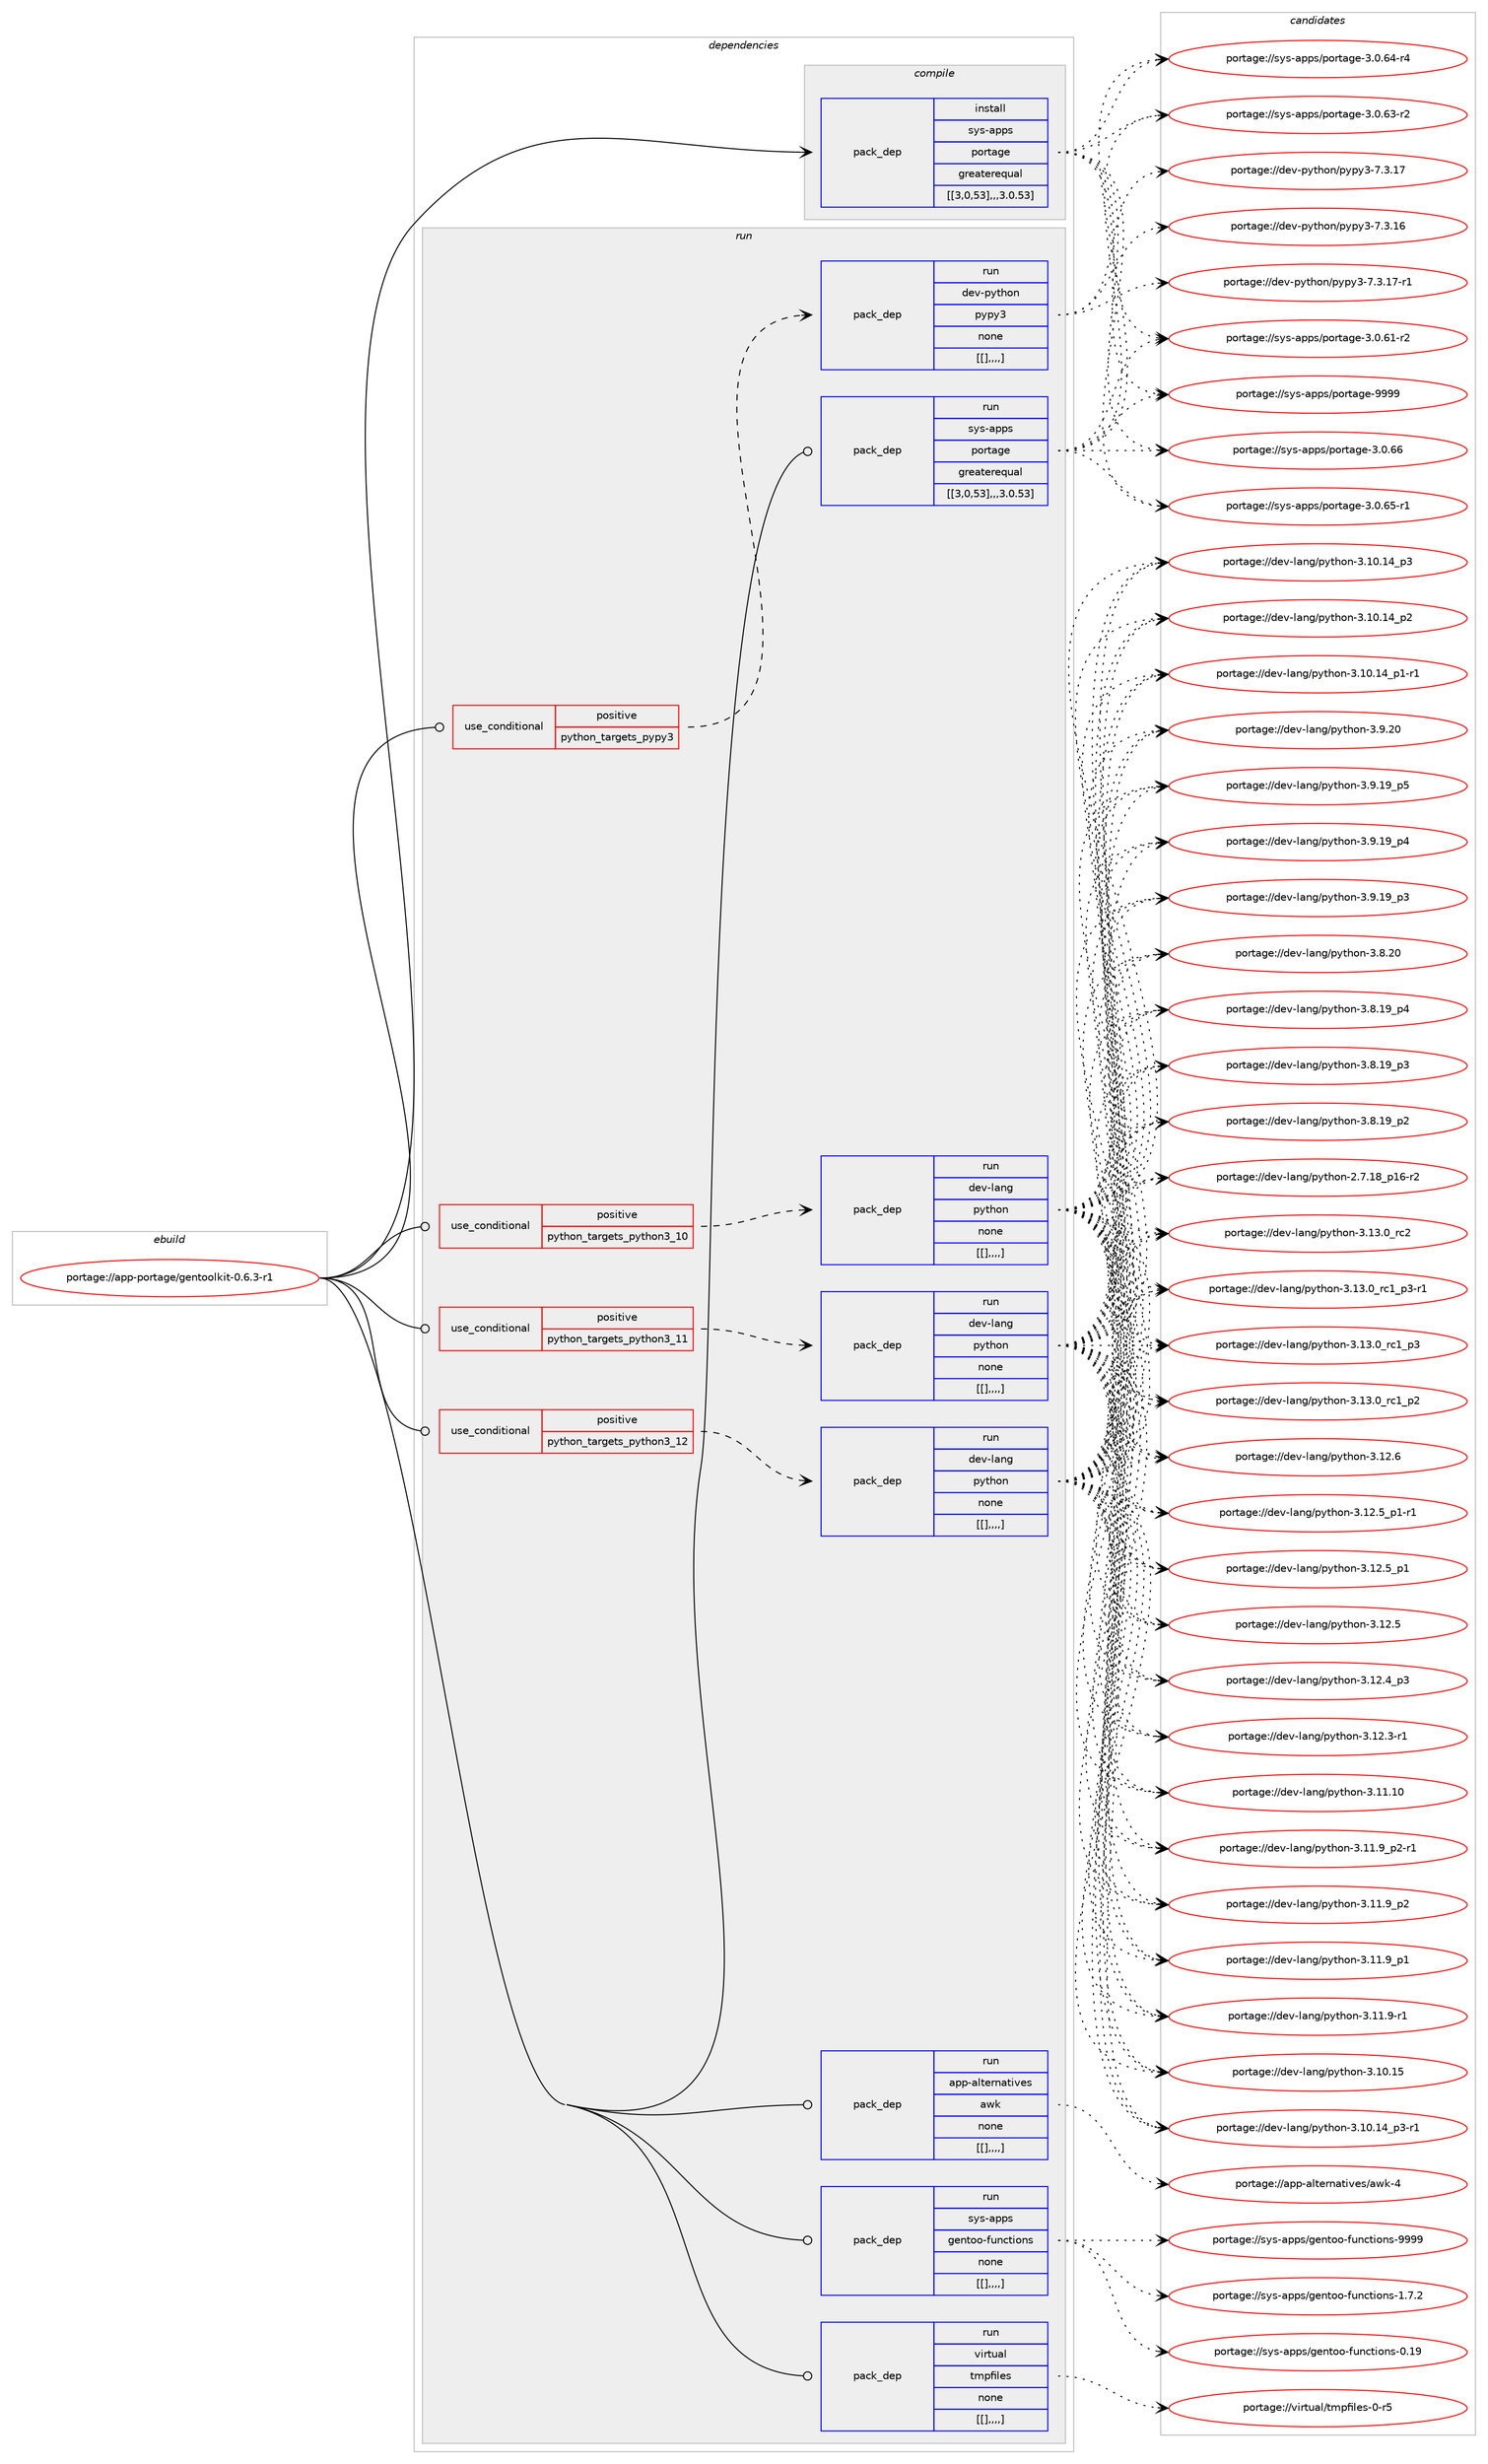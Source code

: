digraph prolog {

# *************
# Graph options
# *************

newrank=true;
concentrate=true;
compound=true;
graph [rankdir=LR,fontname=Helvetica,fontsize=10,ranksep=1.5];#, ranksep=2.5, nodesep=0.2];
edge  [arrowhead=vee];
node  [fontname=Helvetica,fontsize=10];

# **********
# The ebuild
# **********

subgraph cluster_leftcol {
color=gray;
label=<<i>ebuild</i>>;
id [label="portage://app-portage/gentoolkit-0.6.3-r1", color=red, width=4, href="../app-portage/gentoolkit-0.6.3-r1.svg"];
}

# ****************
# The dependencies
# ****************

subgraph cluster_midcol {
color=gray;
label=<<i>dependencies</i>>;
subgraph cluster_compile {
fillcolor="#eeeeee";
style=filled;
label=<<i>compile</i>>;
subgraph pack36376 {
dependency51073 [label=<<TABLE BORDER="0" CELLBORDER="1" CELLSPACING="0" CELLPADDING="4" WIDTH="220"><TR><TD ROWSPAN="6" CELLPADDING="30">pack_dep</TD></TR><TR><TD WIDTH="110">install</TD></TR><TR><TD>sys-apps</TD></TR><TR><TD>portage</TD></TR><TR><TD>greaterequal</TD></TR><TR><TD>[[3,0,53],,,3.0.53]</TD></TR></TABLE>>, shape=none, color=blue];
}
id:e -> dependency51073:w [weight=20,style="solid",arrowhead="vee"];
}
subgraph cluster_compileandrun {
fillcolor="#eeeeee";
style=filled;
label=<<i>compile and run</i>>;
}
subgraph cluster_run {
fillcolor="#eeeeee";
style=filled;
label=<<i>run</i>>;
subgraph cond14237 {
dependency51074 [label=<<TABLE BORDER="0" CELLBORDER="1" CELLSPACING="0" CELLPADDING="4"><TR><TD ROWSPAN="3" CELLPADDING="10">use_conditional</TD></TR><TR><TD>positive</TD></TR><TR><TD>python_targets_pypy3</TD></TR></TABLE>>, shape=none, color=red];
subgraph pack36377 {
dependency51075 [label=<<TABLE BORDER="0" CELLBORDER="1" CELLSPACING="0" CELLPADDING="4" WIDTH="220"><TR><TD ROWSPAN="6" CELLPADDING="30">pack_dep</TD></TR><TR><TD WIDTH="110">run</TD></TR><TR><TD>dev-python</TD></TR><TR><TD>pypy3</TD></TR><TR><TD>none</TD></TR><TR><TD>[[],,,,]</TD></TR></TABLE>>, shape=none, color=blue];
}
dependency51074:e -> dependency51075:w [weight=20,style="dashed",arrowhead="vee"];
}
id:e -> dependency51074:w [weight=20,style="solid",arrowhead="odot"];
subgraph cond14238 {
dependency51076 [label=<<TABLE BORDER="0" CELLBORDER="1" CELLSPACING="0" CELLPADDING="4"><TR><TD ROWSPAN="3" CELLPADDING="10">use_conditional</TD></TR><TR><TD>positive</TD></TR><TR><TD>python_targets_python3_10</TD></TR></TABLE>>, shape=none, color=red];
subgraph pack36378 {
dependency51077 [label=<<TABLE BORDER="0" CELLBORDER="1" CELLSPACING="0" CELLPADDING="4" WIDTH="220"><TR><TD ROWSPAN="6" CELLPADDING="30">pack_dep</TD></TR><TR><TD WIDTH="110">run</TD></TR><TR><TD>dev-lang</TD></TR><TR><TD>python</TD></TR><TR><TD>none</TD></TR><TR><TD>[[],,,,]</TD></TR></TABLE>>, shape=none, color=blue];
}
dependency51076:e -> dependency51077:w [weight=20,style="dashed",arrowhead="vee"];
}
id:e -> dependency51076:w [weight=20,style="solid",arrowhead="odot"];
subgraph cond14239 {
dependency51078 [label=<<TABLE BORDER="0" CELLBORDER="1" CELLSPACING="0" CELLPADDING="4"><TR><TD ROWSPAN="3" CELLPADDING="10">use_conditional</TD></TR><TR><TD>positive</TD></TR><TR><TD>python_targets_python3_11</TD></TR></TABLE>>, shape=none, color=red];
subgraph pack36379 {
dependency51079 [label=<<TABLE BORDER="0" CELLBORDER="1" CELLSPACING="0" CELLPADDING="4" WIDTH="220"><TR><TD ROWSPAN="6" CELLPADDING="30">pack_dep</TD></TR><TR><TD WIDTH="110">run</TD></TR><TR><TD>dev-lang</TD></TR><TR><TD>python</TD></TR><TR><TD>none</TD></TR><TR><TD>[[],,,,]</TD></TR></TABLE>>, shape=none, color=blue];
}
dependency51078:e -> dependency51079:w [weight=20,style="dashed",arrowhead="vee"];
}
id:e -> dependency51078:w [weight=20,style="solid",arrowhead="odot"];
subgraph cond14240 {
dependency51080 [label=<<TABLE BORDER="0" CELLBORDER="1" CELLSPACING="0" CELLPADDING="4"><TR><TD ROWSPAN="3" CELLPADDING="10">use_conditional</TD></TR><TR><TD>positive</TD></TR><TR><TD>python_targets_python3_12</TD></TR></TABLE>>, shape=none, color=red];
subgraph pack36380 {
dependency51081 [label=<<TABLE BORDER="0" CELLBORDER="1" CELLSPACING="0" CELLPADDING="4" WIDTH="220"><TR><TD ROWSPAN="6" CELLPADDING="30">pack_dep</TD></TR><TR><TD WIDTH="110">run</TD></TR><TR><TD>dev-lang</TD></TR><TR><TD>python</TD></TR><TR><TD>none</TD></TR><TR><TD>[[],,,,]</TD></TR></TABLE>>, shape=none, color=blue];
}
dependency51080:e -> dependency51081:w [weight=20,style="dashed",arrowhead="vee"];
}
id:e -> dependency51080:w [weight=20,style="solid",arrowhead="odot"];
subgraph pack36381 {
dependency51082 [label=<<TABLE BORDER="0" CELLBORDER="1" CELLSPACING="0" CELLPADDING="4" WIDTH="220"><TR><TD ROWSPAN="6" CELLPADDING="30">pack_dep</TD></TR><TR><TD WIDTH="110">run</TD></TR><TR><TD>app-alternatives</TD></TR><TR><TD>awk</TD></TR><TR><TD>none</TD></TR><TR><TD>[[],,,,]</TD></TR></TABLE>>, shape=none, color=blue];
}
id:e -> dependency51082:w [weight=20,style="solid",arrowhead="odot"];
subgraph pack36382 {
dependency51083 [label=<<TABLE BORDER="0" CELLBORDER="1" CELLSPACING="0" CELLPADDING="4" WIDTH="220"><TR><TD ROWSPAN="6" CELLPADDING="30">pack_dep</TD></TR><TR><TD WIDTH="110">run</TD></TR><TR><TD>sys-apps</TD></TR><TR><TD>gentoo-functions</TD></TR><TR><TD>none</TD></TR><TR><TD>[[],,,,]</TD></TR></TABLE>>, shape=none, color=blue];
}
id:e -> dependency51083:w [weight=20,style="solid",arrowhead="odot"];
subgraph pack36383 {
dependency51084 [label=<<TABLE BORDER="0" CELLBORDER="1" CELLSPACING="0" CELLPADDING="4" WIDTH="220"><TR><TD ROWSPAN="6" CELLPADDING="30">pack_dep</TD></TR><TR><TD WIDTH="110">run</TD></TR><TR><TD>sys-apps</TD></TR><TR><TD>portage</TD></TR><TR><TD>greaterequal</TD></TR><TR><TD>[[3,0,53],,,3.0.53]</TD></TR></TABLE>>, shape=none, color=blue];
}
id:e -> dependency51084:w [weight=20,style="solid",arrowhead="odot"];
subgraph pack36384 {
dependency51085 [label=<<TABLE BORDER="0" CELLBORDER="1" CELLSPACING="0" CELLPADDING="4" WIDTH="220"><TR><TD ROWSPAN="6" CELLPADDING="30">pack_dep</TD></TR><TR><TD WIDTH="110">run</TD></TR><TR><TD>virtual</TD></TR><TR><TD>tmpfiles</TD></TR><TR><TD>none</TD></TR><TR><TD>[[],,,,]</TD></TR></TABLE>>, shape=none, color=blue];
}
id:e -> dependency51085:w [weight=20,style="solid",arrowhead="odot"];
}
}

# **************
# The candidates
# **************

subgraph cluster_choices {
rank=same;
color=gray;
label=<<i>candidates</i>>;

subgraph choice36376 {
color=black;
nodesep=1;
choice115121115459711211211547112111114116971031014557575757 [label="portage://sys-apps/portage-9999", color=red, width=4,href="../sys-apps/portage-9999.svg"];
choice1151211154597112112115471121111141169710310145514648465454 [label="portage://sys-apps/portage-3.0.66", color=red, width=4,href="../sys-apps/portage-3.0.66.svg"];
choice11512111545971121121154711211111411697103101455146484654534511449 [label="portage://sys-apps/portage-3.0.65-r1", color=red, width=4,href="../sys-apps/portage-3.0.65-r1.svg"];
choice11512111545971121121154711211111411697103101455146484654524511452 [label="portage://sys-apps/portage-3.0.64-r4", color=red, width=4,href="../sys-apps/portage-3.0.64-r4.svg"];
choice11512111545971121121154711211111411697103101455146484654514511450 [label="portage://sys-apps/portage-3.0.63-r2", color=red, width=4,href="../sys-apps/portage-3.0.63-r2.svg"];
choice11512111545971121121154711211111411697103101455146484654494511450 [label="portage://sys-apps/portage-3.0.61-r2", color=red, width=4,href="../sys-apps/portage-3.0.61-r2.svg"];
dependency51073:e -> choice115121115459711211211547112111114116971031014557575757:w [style=dotted,weight="100"];
dependency51073:e -> choice1151211154597112112115471121111141169710310145514648465454:w [style=dotted,weight="100"];
dependency51073:e -> choice11512111545971121121154711211111411697103101455146484654534511449:w [style=dotted,weight="100"];
dependency51073:e -> choice11512111545971121121154711211111411697103101455146484654524511452:w [style=dotted,weight="100"];
dependency51073:e -> choice11512111545971121121154711211111411697103101455146484654514511450:w [style=dotted,weight="100"];
dependency51073:e -> choice11512111545971121121154711211111411697103101455146484654494511450:w [style=dotted,weight="100"];
}
subgraph choice36377 {
color=black;
nodesep=1;
choice100101118451121211161041111104711212111212151455546514649554511449 [label="portage://dev-python/pypy3-7.3.17-r1", color=red, width=4,href="../dev-python/pypy3-7.3.17-r1.svg"];
choice10010111845112121116104111110471121211121215145554651464955 [label="portage://dev-python/pypy3-7.3.17", color=red, width=4,href="../dev-python/pypy3-7.3.17.svg"];
choice10010111845112121116104111110471121211121215145554651464954 [label="portage://dev-python/pypy3-7.3.16", color=red, width=4,href="../dev-python/pypy3-7.3.16.svg"];
dependency51075:e -> choice100101118451121211161041111104711212111212151455546514649554511449:w [style=dotted,weight="100"];
dependency51075:e -> choice10010111845112121116104111110471121211121215145554651464955:w [style=dotted,weight="100"];
dependency51075:e -> choice10010111845112121116104111110471121211121215145554651464954:w [style=dotted,weight="100"];
}
subgraph choice36378 {
color=black;
nodesep=1;
choice10010111845108971101034711212111610411111045514649514648951149950 [label="portage://dev-lang/python-3.13.0_rc2", color=red, width=4,href="../dev-lang/python-3.13.0_rc2.svg"];
choice1001011184510897110103471121211161041111104551464951464895114994995112514511449 [label="portage://dev-lang/python-3.13.0_rc1_p3-r1", color=red, width=4,href="../dev-lang/python-3.13.0_rc1_p3-r1.svg"];
choice100101118451089711010347112121116104111110455146495146489511499499511251 [label="portage://dev-lang/python-3.13.0_rc1_p3", color=red, width=4,href="../dev-lang/python-3.13.0_rc1_p3.svg"];
choice100101118451089711010347112121116104111110455146495146489511499499511250 [label="portage://dev-lang/python-3.13.0_rc1_p2", color=red, width=4,href="../dev-lang/python-3.13.0_rc1_p2.svg"];
choice10010111845108971101034711212111610411111045514649504654 [label="portage://dev-lang/python-3.12.6", color=red, width=4,href="../dev-lang/python-3.12.6.svg"];
choice1001011184510897110103471121211161041111104551464950465395112494511449 [label="portage://dev-lang/python-3.12.5_p1-r1", color=red, width=4,href="../dev-lang/python-3.12.5_p1-r1.svg"];
choice100101118451089711010347112121116104111110455146495046539511249 [label="portage://dev-lang/python-3.12.5_p1", color=red, width=4,href="../dev-lang/python-3.12.5_p1.svg"];
choice10010111845108971101034711212111610411111045514649504653 [label="portage://dev-lang/python-3.12.5", color=red, width=4,href="../dev-lang/python-3.12.5.svg"];
choice100101118451089711010347112121116104111110455146495046529511251 [label="portage://dev-lang/python-3.12.4_p3", color=red, width=4,href="../dev-lang/python-3.12.4_p3.svg"];
choice100101118451089711010347112121116104111110455146495046514511449 [label="portage://dev-lang/python-3.12.3-r1", color=red, width=4,href="../dev-lang/python-3.12.3-r1.svg"];
choice1001011184510897110103471121211161041111104551464949464948 [label="portage://dev-lang/python-3.11.10", color=red, width=4,href="../dev-lang/python-3.11.10.svg"];
choice1001011184510897110103471121211161041111104551464949465795112504511449 [label="portage://dev-lang/python-3.11.9_p2-r1", color=red, width=4,href="../dev-lang/python-3.11.9_p2-r1.svg"];
choice100101118451089711010347112121116104111110455146494946579511250 [label="portage://dev-lang/python-3.11.9_p2", color=red, width=4,href="../dev-lang/python-3.11.9_p2.svg"];
choice100101118451089711010347112121116104111110455146494946579511249 [label="portage://dev-lang/python-3.11.9_p1", color=red, width=4,href="../dev-lang/python-3.11.9_p1.svg"];
choice100101118451089711010347112121116104111110455146494946574511449 [label="portage://dev-lang/python-3.11.9-r1", color=red, width=4,href="../dev-lang/python-3.11.9-r1.svg"];
choice1001011184510897110103471121211161041111104551464948464953 [label="portage://dev-lang/python-3.10.15", color=red, width=4,href="../dev-lang/python-3.10.15.svg"];
choice100101118451089711010347112121116104111110455146494846495295112514511449 [label="portage://dev-lang/python-3.10.14_p3-r1", color=red, width=4,href="../dev-lang/python-3.10.14_p3-r1.svg"];
choice10010111845108971101034711212111610411111045514649484649529511251 [label="portage://dev-lang/python-3.10.14_p3", color=red, width=4,href="../dev-lang/python-3.10.14_p3.svg"];
choice10010111845108971101034711212111610411111045514649484649529511250 [label="portage://dev-lang/python-3.10.14_p2", color=red, width=4,href="../dev-lang/python-3.10.14_p2.svg"];
choice100101118451089711010347112121116104111110455146494846495295112494511449 [label="portage://dev-lang/python-3.10.14_p1-r1", color=red, width=4,href="../dev-lang/python-3.10.14_p1-r1.svg"];
choice10010111845108971101034711212111610411111045514657465048 [label="portage://dev-lang/python-3.9.20", color=red, width=4,href="../dev-lang/python-3.9.20.svg"];
choice100101118451089711010347112121116104111110455146574649579511253 [label="portage://dev-lang/python-3.9.19_p5", color=red, width=4,href="../dev-lang/python-3.9.19_p5.svg"];
choice100101118451089711010347112121116104111110455146574649579511252 [label="portage://dev-lang/python-3.9.19_p4", color=red, width=4,href="../dev-lang/python-3.9.19_p4.svg"];
choice100101118451089711010347112121116104111110455146574649579511251 [label="portage://dev-lang/python-3.9.19_p3", color=red, width=4,href="../dev-lang/python-3.9.19_p3.svg"];
choice10010111845108971101034711212111610411111045514656465048 [label="portage://dev-lang/python-3.8.20", color=red, width=4,href="../dev-lang/python-3.8.20.svg"];
choice100101118451089711010347112121116104111110455146564649579511252 [label="portage://dev-lang/python-3.8.19_p4", color=red, width=4,href="../dev-lang/python-3.8.19_p4.svg"];
choice100101118451089711010347112121116104111110455146564649579511251 [label="portage://dev-lang/python-3.8.19_p3", color=red, width=4,href="../dev-lang/python-3.8.19_p3.svg"];
choice100101118451089711010347112121116104111110455146564649579511250 [label="portage://dev-lang/python-3.8.19_p2", color=red, width=4,href="../dev-lang/python-3.8.19_p2.svg"];
choice100101118451089711010347112121116104111110455046554649569511249544511450 [label="portage://dev-lang/python-2.7.18_p16-r2", color=red, width=4,href="../dev-lang/python-2.7.18_p16-r2.svg"];
dependency51077:e -> choice10010111845108971101034711212111610411111045514649514648951149950:w [style=dotted,weight="100"];
dependency51077:e -> choice1001011184510897110103471121211161041111104551464951464895114994995112514511449:w [style=dotted,weight="100"];
dependency51077:e -> choice100101118451089711010347112121116104111110455146495146489511499499511251:w [style=dotted,weight="100"];
dependency51077:e -> choice100101118451089711010347112121116104111110455146495146489511499499511250:w [style=dotted,weight="100"];
dependency51077:e -> choice10010111845108971101034711212111610411111045514649504654:w [style=dotted,weight="100"];
dependency51077:e -> choice1001011184510897110103471121211161041111104551464950465395112494511449:w [style=dotted,weight="100"];
dependency51077:e -> choice100101118451089711010347112121116104111110455146495046539511249:w [style=dotted,weight="100"];
dependency51077:e -> choice10010111845108971101034711212111610411111045514649504653:w [style=dotted,weight="100"];
dependency51077:e -> choice100101118451089711010347112121116104111110455146495046529511251:w [style=dotted,weight="100"];
dependency51077:e -> choice100101118451089711010347112121116104111110455146495046514511449:w [style=dotted,weight="100"];
dependency51077:e -> choice1001011184510897110103471121211161041111104551464949464948:w [style=dotted,weight="100"];
dependency51077:e -> choice1001011184510897110103471121211161041111104551464949465795112504511449:w [style=dotted,weight="100"];
dependency51077:e -> choice100101118451089711010347112121116104111110455146494946579511250:w [style=dotted,weight="100"];
dependency51077:e -> choice100101118451089711010347112121116104111110455146494946579511249:w [style=dotted,weight="100"];
dependency51077:e -> choice100101118451089711010347112121116104111110455146494946574511449:w [style=dotted,weight="100"];
dependency51077:e -> choice1001011184510897110103471121211161041111104551464948464953:w [style=dotted,weight="100"];
dependency51077:e -> choice100101118451089711010347112121116104111110455146494846495295112514511449:w [style=dotted,weight="100"];
dependency51077:e -> choice10010111845108971101034711212111610411111045514649484649529511251:w [style=dotted,weight="100"];
dependency51077:e -> choice10010111845108971101034711212111610411111045514649484649529511250:w [style=dotted,weight="100"];
dependency51077:e -> choice100101118451089711010347112121116104111110455146494846495295112494511449:w [style=dotted,weight="100"];
dependency51077:e -> choice10010111845108971101034711212111610411111045514657465048:w [style=dotted,weight="100"];
dependency51077:e -> choice100101118451089711010347112121116104111110455146574649579511253:w [style=dotted,weight="100"];
dependency51077:e -> choice100101118451089711010347112121116104111110455146574649579511252:w [style=dotted,weight="100"];
dependency51077:e -> choice100101118451089711010347112121116104111110455146574649579511251:w [style=dotted,weight="100"];
dependency51077:e -> choice10010111845108971101034711212111610411111045514656465048:w [style=dotted,weight="100"];
dependency51077:e -> choice100101118451089711010347112121116104111110455146564649579511252:w [style=dotted,weight="100"];
dependency51077:e -> choice100101118451089711010347112121116104111110455146564649579511251:w [style=dotted,weight="100"];
dependency51077:e -> choice100101118451089711010347112121116104111110455146564649579511250:w [style=dotted,weight="100"];
dependency51077:e -> choice100101118451089711010347112121116104111110455046554649569511249544511450:w [style=dotted,weight="100"];
}
subgraph choice36379 {
color=black;
nodesep=1;
choice10010111845108971101034711212111610411111045514649514648951149950 [label="portage://dev-lang/python-3.13.0_rc2", color=red, width=4,href="../dev-lang/python-3.13.0_rc2.svg"];
choice1001011184510897110103471121211161041111104551464951464895114994995112514511449 [label="portage://dev-lang/python-3.13.0_rc1_p3-r1", color=red, width=4,href="../dev-lang/python-3.13.0_rc1_p3-r1.svg"];
choice100101118451089711010347112121116104111110455146495146489511499499511251 [label="portage://dev-lang/python-3.13.0_rc1_p3", color=red, width=4,href="../dev-lang/python-3.13.0_rc1_p3.svg"];
choice100101118451089711010347112121116104111110455146495146489511499499511250 [label="portage://dev-lang/python-3.13.0_rc1_p2", color=red, width=4,href="../dev-lang/python-3.13.0_rc1_p2.svg"];
choice10010111845108971101034711212111610411111045514649504654 [label="portage://dev-lang/python-3.12.6", color=red, width=4,href="../dev-lang/python-3.12.6.svg"];
choice1001011184510897110103471121211161041111104551464950465395112494511449 [label="portage://dev-lang/python-3.12.5_p1-r1", color=red, width=4,href="../dev-lang/python-3.12.5_p1-r1.svg"];
choice100101118451089711010347112121116104111110455146495046539511249 [label="portage://dev-lang/python-3.12.5_p1", color=red, width=4,href="../dev-lang/python-3.12.5_p1.svg"];
choice10010111845108971101034711212111610411111045514649504653 [label="portage://dev-lang/python-3.12.5", color=red, width=4,href="../dev-lang/python-3.12.5.svg"];
choice100101118451089711010347112121116104111110455146495046529511251 [label="portage://dev-lang/python-3.12.4_p3", color=red, width=4,href="../dev-lang/python-3.12.4_p3.svg"];
choice100101118451089711010347112121116104111110455146495046514511449 [label="portage://dev-lang/python-3.12.3-r1", color=red, width=4,href="../dev-lang/python-3.12.3-r1.svg"];
choice1001011184510897110103471121211161041111104551464949464948 [label="portage://dev-lang/python-3.11.10", color=red, width=4,href="../dev-lang/python-3.11.10.svg"];
choice1001011184510897110103471121211161041111104551464949465795112504511449 [label="portage://dev-lang/python-3.11.9_p2-r1", color=red, width=4,href="../dev-lang/python-3.11.9_p2-r1.svg"];
choice100101118451089711010347112121116104111110455146494946579511250 [label="portage://dev-lang/python-3.11.9_p2", color=red, width=4,href="../dev-lang/python-3.11.9_p2.svg"];
choice100101118451089711010347112121116104111110455146494946579511249 [label="portage://dev-lang/python-3.11.9_p1", color=red, width=4,href="../dev-lang/python-3.11.9_p1.svg"];
choice100101118451089711010347112121116104111110455146494946574511449 [label="portage://dev-lang/python-3.11.9-r1", color=red, width=4,href="../dev-lang/python-3.11.9-r1.svg"];
choice1001011184510897110103471121211161041111104551464948464953 [label="portage://dev-lang/python-3.10.15", color=red, width=4,href="../dev-lang/python-3.10.15.svg"];
choice100101118451089711010347112121116104111110455146494846495295112514511449 [label="portage://dev-lang/python-3.10.14_p3-r1", color=red, width=4,href="../dev-lang/python-3.10.14_p3-r1.svg"];
choice10010111845108971101034711212111610411111045514649484649529511251 [label="portage://dev-lang/python-3.10.14_p3", color=red, width=4,href="../dev-lang/python-3.10.14_p3.svg"];
choice10010111845108971101034711212111610411111045514649484649529511250 [label="portage://dev-lang/python-3.10.14_p2", color=red, width=4,href="../dev-lang/python-3.10.14_p2.svg"];
choice100101118451089711010347112121116104111110455146494846495295112494511449 [label="portage://dev-lang/python-3.10.14_p1-r1", color=red, width=4,href="../dev-lang/python-3.10.14_p1-r1.svg"];
choice10010111845108971101034711212111610411111045514657465048 [label="portage://dev-lang/python-3.9.20", color=red, width=4,href="../dev-lang/python-3.9.20.svg"];
choice100101118451089711010347112121116104111110455146574649579511253 [label="portage://dev-lang/python-3.9.19_p5", color=red, width=4,href="../dev-lang/python-3.9.19_p5.svg"];
choice100101118451089711010347112121116104111110455146574649579511252 [label="portage://dev-lang/python-3.9.19_p4", color=red, width=4,href="../dev-lang/python-3.9.19_p4.svg"];
choice100101118451089711010347112121116104111110455146574649579511251 [label="portage://dev-lang/python-3.9.19_p3", color=red, width=4,href="../dev-lang/python-3.9.19_p3.svg"];
choice10010111845108971101034711212111610411111045514656465048 [label="portage://dev-lang/python-3.8.20", color=red, width=4,href="../dev-lang/python-3.8.20.svg"];
choice100101118451089711010347112121116104111110455146564649579511252 [label="portage://dev-lang/python-3.8.19_p4", color=red, width=4,href="../dev-lang/python-3.8.19_p4.svg"];
choice100101118451089711010347112121116104111110455146564649579511251 [label="portage://dev-lang/python-3.8.19_p3", color=red, width=4,href="../dev-lang/python-3.8.19_p3.svg"];
choice100101118451089711010347112121116104111110455146564649579511250 [label="portage://dev-lang/python-3.8.19_p2", color=red, width=4,href="../dev-lang/python-3.8.19_p2.svg"];
choice100101118451089711010347112121116104111110455046554649569511249544511450 [label="portage://dev-lang/python-2.7.18_p16-r2", color=red, width=4,href="../dev-lang/python-2.7.18_p16-r2.svg"];
dependency51079:e -> choice10010111845108971101034711212111610411111045514649514648951149950:w [style=dotted,weight="100"];
dependency51079:e -> choice1001011184510897110103471121211161041111104551464951464895114994995112514511449:w [style=dotted,weight="100"];
dependency51079:e -> choice100101118451089711010347112121116104111110455146495146489511499499511251:w [style=dotted,weight="100"];
dependency51079:e -> choice100101118451089711010347112121116104111110455146495146489511499499511250:w [style=dotted,weight="100"];
dependency51079:e -> choice10010111845108971101034711212111610411111045514649504654:w [style=dotted,weight="100"];
dependency51079:e -> choice1001011184510897110103471121211161041111104551464950465395112494511449:w [style=dotted,weight="100"];
dependency51079:e -> choice100101118451089711010347112121116104111110455146495046539511249:w [style=dotted,weight="100"];
dependency51079:e -> choice10010111845108971101034711212111610411111045514649504653:w [style=dotted,weight="100"];
dependency51079:e -> choice100101118451089711010347112121116104111110455146495046529511251:w [style=dotted,weight="100"];
dependency51079:e -> choice100101118451089711010347112121116104111110455146495046514511449:w [style=dotted,weight="100"];
dependency51079:e -> choice1001011184510897110103471121211161041111104551464949464948:w [style=dotted,weight="100"];
dependency51079:e -> choice1001011184510897110103471121211161041111104551464949465795112504511449:w [style=dotted,weight="100"];
dependency51079:e -> choice100101118451089711010347112121116104111110455146494946579511250:w [style=dotted,weight="100"];
dependency51079:e -> choice100101118451089711010347112121116104111110455146494946579511249:w [style=dotted,weight="100"];
dependency51079:e -> choice100101118451089711010347112121116104111110455146494946574511449:w [style=dotted,weight="100"];
dependency51079:e -> choice1001011184510897110103471121211161041111104551464948464953:w [style=dotted,weight="100"];
dependency51079:e -> choice100101118451089711010347112121116104111110455146494846495295112514511449:w [style=dotted,weight="100"];
dependency51079:e -> choice10010111845108971101034711212111610411111045514649484649529511251:w [style=dotted,weight="100"];
dependency51079:e -> choice10010111845108971101034711212111610411111045514649484649529511250:w [style=dotted,weight="100"];
dependency51079:e -> choice100101118451089711010347112121116104111110455146494846495295112494511449:w [style=dotted,weight="100"];
dependency51079:e -> choice10010111845108971101034711212111610411111045514657465048:w [style=dotted,weight="100"];
dependency51079:e -> choice100101118451089711010347112121116104111110455146574649579511253:w [style=dotted,weight="100"];
dependency51079:e -> choice100101118451089711010347112121116104111110455146574649579511252:w [style=dotted,weight="100"];
dependency51079:e -> choice100101118451089711010347112121116104111110455146574649579511251:w [style=dotted,weight="100"];
dependency51079:e -> choice10010111845108971101034711212111610411111045514656465048:w [style=dotted,weight="100"];
dependency51079:e -> choice100101118451089711010347112121116104111110455146564649579511252:w [style=dotted,weight="100"];
dependency51079:e -> choice100101118451089711010347112121116104111110455146564649579511251:w [style=dotted,weight="100"];
dependency51079:e -> choice100101118451089711010347112121116104111110455146564649579511250:w [style=dotted,weight="100"];
dependency51079:e -> choice100101118451089711010347112121116104111110455046554649569511249544511450:w [style=dotted,weight="100"];
}
subgraph choice36380 {
color=black;
nodesep=1;
choice10010111845108971101034711212111610411111045514649514648951149950 [label="portage://dev-lang/python-3.13.0_rc2", color=red, width=4,href="../dev-lang/python-3.13.0_rc2.svg"];
choice1001011184510897110103471121211161041111104551464951464895114994995112514511449 [label="portage://dev-lang/python-3.13.0_rc1_p3-r1", color=red, width=4,href="../dev-lang/python-3.13.0_rc1_p3-r1.svg"];
choice100101118451089711010347112121116104111110455146495146489511499499511251 [label="portage://dev-lang/python-3.13.0_rc1_p3", color=red, width=4,href="../dev-lang/python-3.13.0_rc1_p3.svg"];
choice100101118451089711010347112121116104111110455146495146489511499499511250 [label="portage://dev-lang/python-3.13.0_rc1_p2", color=red, width=4,href="../dev-lang/python-3.13.0_rc1_p2.svg"];
choice10010111845108971101034711212111610411111045514649504654 [label="portage://dev-lang/python-3.12.6", color=red, width=4,href="../dev-lang/python-3.12.6.svg"];
choice1001011184510897110103471121211161041111104551464950465395112494511449 [label="portage://dev-lang/python-3.12.5_p1-r1", color=red, width=4,href="../dev-lang/python-3.12.5_p1-r1.svg"];
choice100101118451089711010347112121116104111110455146495046539511249 [label="portage://dev-lang/python-3.12.5_p1", color=red, width=4,href="../dev-lang/python-3.12.5_p1.svg"];
choice10010111845108971101034711212111610411111045514649504653 [label="portage://dev-lang/python-3.12.5", color=red, width=4,href="../dev-lang/python-3.12.5.svg"];
choice100101118451089711010347112121116104111110455146495046529511251 [label="portage://dev-lang/python-3.12.4_p3", color=red, width=4,href="../dev-lang/python-3.12.4_p3.svg"];
choice100101118451089711010347112121116104111110455146495046514511449 [label="portage://dev-lang/python-3.12.3-r1", color=red, width=4,href="../dev-lang/python-3.12.3-r1.svg"];
choice1001011184510897110103471121211161041111104551464949464948 [label="portage://dev-lang/python-3.11.10", color=red, width=4,href="../dev-lang/python-3.11.10.svg"];
choice1001011184510897110103471121211161041111104551464949465795112504511449 [label="portage://dev-lang/python-3.11.9_p2-r1", color=red, width=4,href="../dev-lang/python-3.11.9_p2-r1.svg"];
choice100101118451089711010347112121116104111110455146494946579511250 [label="portage://dev-lang/python-3.11.9_p2", color=red, width=4,href="../dev-lang/python-3.11.9_p2.svg"];
choice100101118451089711010347112121116104111110455146494946579511249 [label="portage://dev-lang/python-3.11.9_p1", color=red, width=4,href="../dev-lang/python-3.11.9_p1.svg"];
choice100101118451089711010347112121116104111110455146494946574511449 [label="portage://dev-lang/python-3.11.9-r1", color=red, width=4,href="../dev-lang/python-3.11.9-r1.svg"];
choice1001011184510897110103471121211161041111104551464948464953 [label="portage://dev-lang/python-3.10.15", color=red, width=4,href="../dev-lang/python-3.10.15.svg"];
choice100101118451089711010347112121116104111110455146494846495295112514511449 [label="portage://dev-lang/python-3.10.14_p3-r1", color=red, width=4,href="../dev-lang/python-3.10.14_p3-r1.svg"];
choice10010111845108971101034711212111610411111045514649484649529511251 [label="portage://dev-lang/python-3.10.14_p3", color=red, width=4,href="../dev-lang/python-3.10.14_p3.svg"];
choice10010111845108971101034711212111610411111045514649484649529511250 [label="portage://dev-lang/python-3.10.14_p2", color=red, width=4,href="../dev-lang/python-3.10.14_p2.svg"];
choice100101118451089711010347112121116104111110455146494846495295112494511449 [label="portage://dev-lang/python-3.10.14_p1-r1", color=red, width=4,href="../dev-lang/python-3.10.14_p1-r1.svg"];
choice10010111845108971101034711212111610411111045514657465048 [label="portage://dev-lang/python-3.9.20", color=red, width=4,href="../dev-lang/python-3.9.20.svg"];
choice100101118451089711010347112121116104111110455146574649579511253 [label="portage://dev-lang/python-3.9.19_p5", color=red, width=4,href="../dev-lang/python-3.9.19_p5.svg"];
choice100101118451089711010347112121116104111110455146574649579511252 [label="portage://dev-lang/python-3.9.19_p4", color=red, width=4,href="../dev-lang/python-3.9.19_p4.svg"];
choice100101118451089711010347112121116104111110455146574649579511251 [label="portage://dev-lang/python-3.9.19_p3", color=red, width=4,href="../dev-lang/python-3.9.19_p3.svg"];
choice10010111845108971101034711212111610411111045514656465048 [label="portage://dev-lang/python-3.8.20", color=red, width=4,href="../dev-lang/python-3.8.20.svg"];
choice100101118451089711010347112121116104111110455146564649579511252 [label="portage://dev-lang/python-3.8.19_p4", color=red, width=4,href="../dev-lang/python-3.8.19_p4.svg"];
choice100101118451089711010347112121116104111110455146564649579511251 [label="portage://dev-lang/python-3.8.19_p3", color=red, width=4,href="../dev-lang/python-3.8.19_p3.svg"];
choice100101118451089711010347112121116104111110455146564649579511250 [label="portage://dev-lang/python-3.8.19_p2", color=red, width=4,href="../dev-lang/python-3.8.19_p2.svg"];
choice100101118451089711010347112121116104111110455046554649569511249544511450 [label="portage://dev-lang/python-2.7.18_p16-r2", color=red, width=4,href="../dev-lang/python-2.7.18_p16-r2.svg"];
dependency51081:e -> choice10010111845108971101034711212111610411111045514649514648951149950:w [style=dotted,weight="100"];
dependency51081:e -> choice1001011184510897110103471121211161041111104551464951464895114994995112514511449:w [style=dotted,weight="100"];
dependency51081:e -> choice100101118451089711010347112121116104111110455146495146489511499499511251:w [style=dotted,weight="100"];
dependency51081:e -> choice100101118451089711010347112121116104111110455146495146489511499499511250:w [style=dotted,weight="100"];
dependency51081:e -> choice10010111845108971101034711212111610411111045514649504654:w [style=dotted,weight="100"];
dependency51081:e -> choice1001011184510897110103471121211161041111104551464950465395112494511449:w [style=dotted,weight="100"];
dependency51081:e -> choice100101118451089711010347112121116104111110455146495046539511249:w [style=dotted,weight="100"];
dependency51081:e -> choice10010111845108971101034711212111610411111045514649504653:w [style=dotted,weight="100"];
dependency51081:e -> choice100101118451089711010347112121116104111110455146495046529511251:w [style=dotted,weight="100"];
dependency51081:e -> choice100101118451089711010347112121116104111110455146495046514511449:w [style=dotted,weight="100"];
dependency51081:e -> choice1001011184510897110103471121211161041111104551464949464948:w [style=dotted,weight="100"];
dependency51081:e -> choice1001011184510897110103471121211161041111104551464949465795112504511449:w [style=dotted,weight="100"];
dependency51081:e -> choice100101118451089711010347112121116104111110455146494946579511250:w [style=dotted,weight="100"];
dependency51081:e -> choice100101118451089711010347112121116104111110455146494946579511249:w [style=dotted,weight="100"];
dependency51081:e -> choice100101118451089711010347112121116104111110455146494946574511449:w [style=dotted,weight="100"];
dependency51081:e -> choice1001011184510897110103471121211161041111104551464948464953:w [style=dotted,weight="100"];
dependency51081:e -> choice100101118451089711010347112121116104111110455146494846495295112514511449:w [style=dotted,weight="100"];
dependency51081:e -> choice10010111845108971101034711212111610411111045514649484649529511251:w [style=dotted,weight="100"];
dependency51081:e -> choice10010111845108971101034711212111610411111045514649484649529511250:w [style=dotted,weight="100"];
dependency51081:e -> choice100101118451089711010347112121116104111110455146494846495295112494511449:w [style=dotted,weight="100"];
dependency51081:e -> choice10010111845108971101034711212111610411111045514657465048:w [style=dotted,weight="100"];
dependency51081:e -> choice100101118451089711010347112121116104111110455146574649579511253:w [style=dotted,weight="100"];
dependency51081:e -> choice100101118451089711010347112121116104111110455146574649579511252:w [style=dotted,weight="100"];
dependency51081:e -> choice100101118451089711010347112121116104111110455146574649579511251:w [style=dotted,weight="100"];
dependency51081:e -> choice10010111845108971101034711212111610411111045514656465048:w [style=dotted,weight="100"];
dependency51081:e -> choice100101118451089711010347112121116104111110455146564649579511252:w [style=dotted,weight="100"];
dependency51081:e -> choice100101118451089711010347112121116104111110455146564649579511251:w [style=dotted,weight="100"];
dependency51081:e -> choice100101118451089711010347112121116104111110455146564649579511250:w [style=dotted,weight="100"];
dependency51081:e -> choice100101118451089711010347112121116104111110455046554649569511249544511450:w [style=dotted,weight="100"];
}
subgraph choice36381 {
color=black;
nodesep=1;
choice9711211245971081161011141109711610511810111547971191074552 [label="portage://app-alternatives/awk-4", color=red, width=4,href="../app-alternatives/awk-4.svg"];
dependency51082:e -> choice9711211245971081161011141109711610511810111547971191074552:w [style=dotted,weight="100"];
}
subgraph choice36382 {
color=black;
nodesep=1;
choice11512111545971121121154710310111011611111145102117110991161051111101154557575757 [label="portage://sys-apps/gentoo-functions-9999", color=red, width=4,href="../sys-apps/gentoo-functions-9999.svg"];
choice1151211154597112112115471031011101161111114510211711099116105111110115454946554650 [label="portage://sys-apps/gentoo-functions-1.7.2", color=red, width=4,href="../sys-apps/gentoo-functions-1.7.2.svg"];
choice11512111545971121121154710310111011611111145102117110991161051111101154548464957 [label="portage://sys-apps/gentoo-functions-0.19", color=red, width=4,href="../sys-apps/gentoo-functions-0.19.svg"];
dependency51083:e -> choice11512111545971121121154710310111011611111145102117110991161051111101154557575757:w [style=dotted,weight="100"];
dependency51083:e -> choice1151211154597112112115471031011101161111114510211711099116105111110115454946554650:w [style=dotted,weight="100"];
dependency51083:e -> choice11512111545971121121154710310111011611111145102117110991161051111101154548464957:w [style=dotted,weight="100"];
}
subgraph choice36383 {
color=black;
nodesep=1;
choice115121115459711211211547112111114116971031014557575757 [label="portage://sys-apps/portage-9999", color=red, width=4,href="../sys-apps/portage-9999.svg"];
choice1151211154597112112115471121111141169710310145514648465454 [label="portage://sys-apps/portage-3.0.66", color=red, width=4,href="../sys-apps/portage-3.0.66.svg"];
choice11512111545971121121154711211111411697103101455146484654534511449 [label="portage://sys-apps/portage-3.0.65-r1", color=red, width=4,href="../sys-apps/portage-3.0.65-r1.svg"];
choice11512111545971121121154711211111411697103101455146484654524511452 [label="portage://sys-apps/portage-3.0.64-r4", color=red, width=4,href="../sys-apps/portage-3.0.64-r4.svg"];
choice11512111545971121121154711211111411697103101455146484654514511450 [label="portage://sys-apps/portage-3.0.63-r2", color=red, width=4,href="../sys-apps/portage-3.0.63-r2.svg"];
choice11512111545971121121154711211111411697103101455146484654494511450 [label="portage://sys-apps/portage-3.0.61-r2", color=red, width=4,href="../sys-apps/portage-3.0.61-r2.svg"];
dependency51084:e -> choice115121115459711211211547112111114116971031014557575757:w [style=dotted,weight="100"];
dependency51084:e -> choice1151211154597112112115471121111141169710310145514648465454:w [style=dotted,weight="100"];
dependency51084:e -> choice11512111545971121121154711211111411697103101455146484654534511449:w [style=dotted,weight="100"];
dependency51084:e -> choice11512111545971121121154711211111411697103101455146484654524511452:w [style=dotted,weight="100"];
dependency51084:e -> choice11512111545971121121154711211111411697103101455146484654514511450:w [style=dotted,weight="100"];
dependency51084:e -> choice11512111545971121121154711211111411697103101455146484654494511450:w [style=dotted,weight="100"];
}
subgraph choice36384 {
color=black;
nodesep=1;
choice118105114116117971084711610911210210510810111545484511453 [label="portage://virtual/tmpfiles-0-r5", color=red, width=4,href="../virtual/tmpfiles-0-r5.svg"];
dependency51085:e -> choice118105114116117971084711610911210210510810111545484511453:w [style=dotted,weight="100"];
}
}

}
